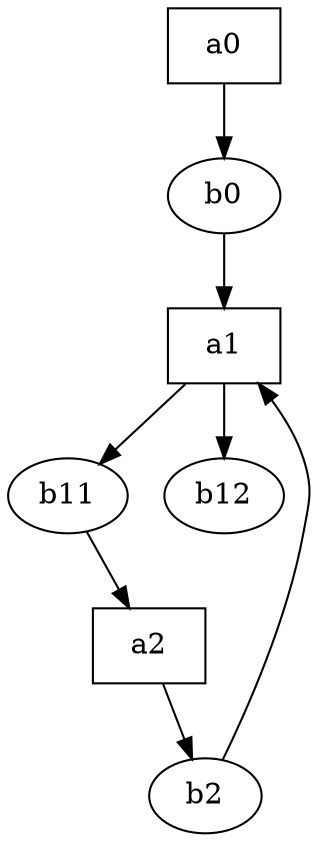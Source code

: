 digraph flow2 {
  a0 [shape=box];
  a1 [shape=box];
  a2 [shape=box];
  a0 -> b0 -> a1 -> b11;
  a1 -> b12;
  b11 -> a2 -> b2;
  // now feed this one back into an earlier product
  b2 -> a1;
}

